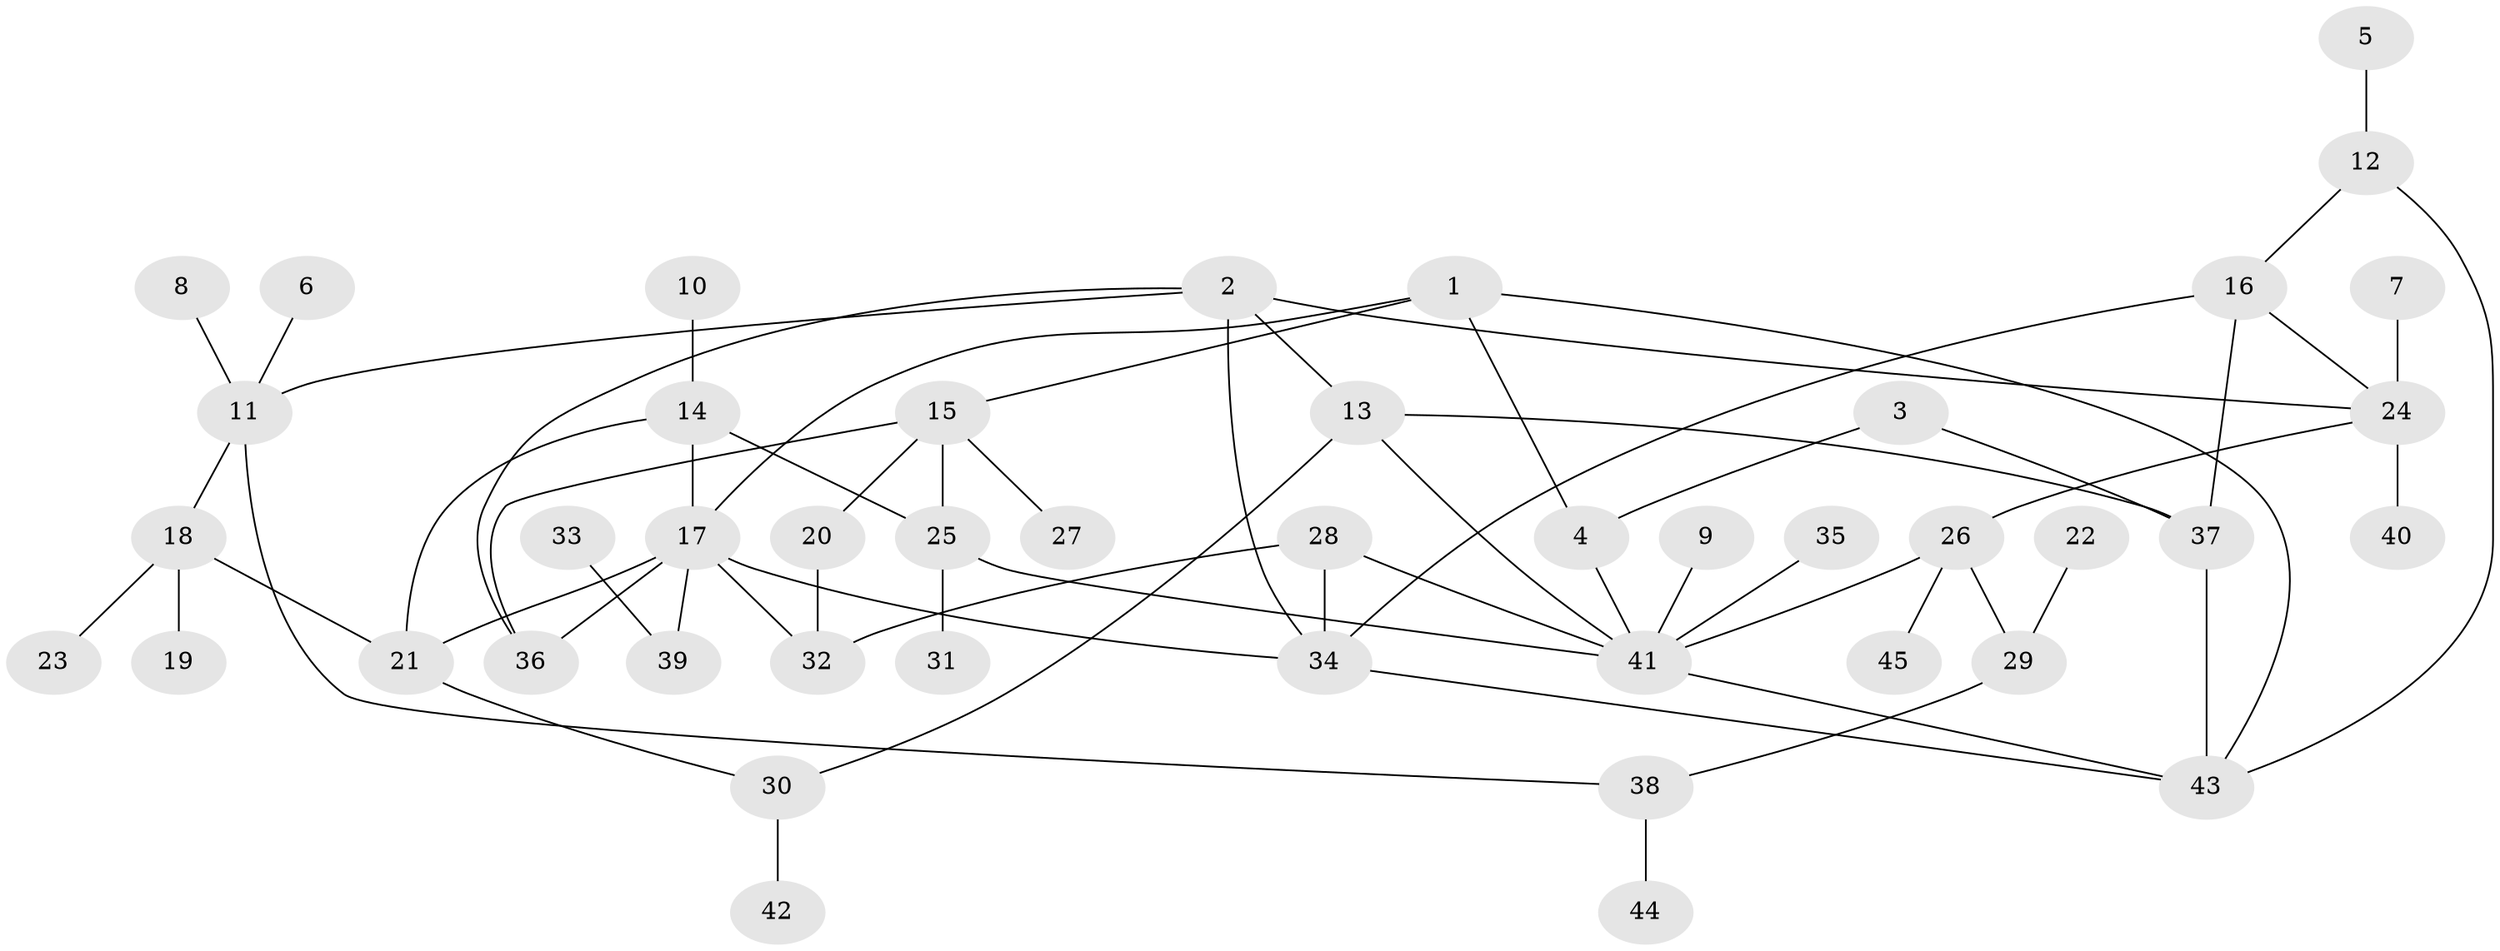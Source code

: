 // original degree distribution, {7: 0.011111111111111112, 5: 0.06666666666666667, 4: 0.1, 3: 0.2, 8: 0.011111111111111112, 6: 0.022222222222222223, 1: 0.34444444444444444, 2: 0.24444444444444444}
// Generated by graph-tools (version 1.1) at 2025/49/03/09/25 03:49:23]
// undirected, 45 vertices, 64 edges
graph export_dot {
graph [start="1"]
  node [color=gray90,style=filled];
  1;
  2;
  3;
  4;
  5;
  6;
  7;
  8;
  9;
  10;
  11;
  12;
  13;
  14;
  15;
  16;
  17;
  18;
  19;
  20;
  21;
  22;
  23;
  24;
  25;
  26;
  27;
  28;
  29;
  30;
  31;
  32;
  33;
  34;
  35;
  36;
  37;
  38;
  39;
  40;
  41;
  42;
  43;
  44;
  45;
  1 -- 4 [weight=1.0];
  1 -- 15 [weight=1.0];
  1 -- 17 [weight=1.0];
  1 -- 43 [weight=1.0];
  2 -- 11 [weight=1.0];
  2 -- 13 [weight=1.0];
  2 -- 24 [weight=1.0];
  2 -- 34 [weight=1.0];
  2 -- 36 [weight=1.0];
  3 -- 4 [weight=1.0];
  3 -- 37 [weight=1.0];
  4 -- 41 [weight=1.0];
  5 -- 12 [weight=1.0];
  6 -- 11 [weight=1.0];
  7 -- 24 [weight=1.0];
  8 -- 11 [weight=1.0];
  9 -- 41 [weight=1.0];
  10 -- 14 [weight=1.0];
  11 -- 18 [weight=1.0];
  11 -- 38 [weight=1.0];
  12 -- 16 [weight=1.0];
  12 -- 43 [weight=1.0];
  13 -- 30 [weight=1.0];
  13 -- 37 [weight=1.0];
  13 -- 41 [weight=1.0];
  14 -- 17 [weight=1.0];
  14 -- 21 [weight=1.0];
  14 -- 25 [weight=1.0];
  15 -- 20 [weight=1.0];
  15 -- 25 [weight=1.0];
  15 -- 27 [weight=1.0];
  15 -- 36 [weight=1.0];
  16 -- 24 [weight=1.0];
  16 -- 34 [weight=1.0];
  16 -- 37 [weight=1.0];
  17 -- 21 [weight=1.0];
  17 -- 32 [weight=1.0];
  17 -- 34 [weight=1.0];
  17 -- 36 [weight=1.0];
  17 -- 39 [weight=1.0];
  18 -- 19 [weight=1.0];
  18 -- 21 [weight=1.0];
  18 -- 23 [weight=1.0];
  20 -- 32 [weight=1.0];
  21 -- 30 [weight=1.0];
  22 -- 29 [weight=1.0];
  24 -- 26 [weight=1.0];
  24 -- 40 [weight=1.0];
  25 -- 31 [weight=1.0];
  25 -- 41 [weight=1.0];
  26 -- 29 [weight=1.0];
  26 -- 41 [weight=1.0];
  26 -- 45 [weight=1.0];
  28 -- 32 [weight=1.0];
  28 -- 34 [weight=1.0];
  28 -- 41 [weight=1.0];
  29 -- 38 [weight=1.0];
  30 -- 42 [weight=1.0];
  33 -- 39 [weight=1.0];
  34 -- 43 [weight=1.0];
  35 -- 41 [weight=1.0];
  37 -- 43 [weight=1.0];
  38 -- 44 [weight=1.0];
  41 -- 43 [weight=1.0];
}
